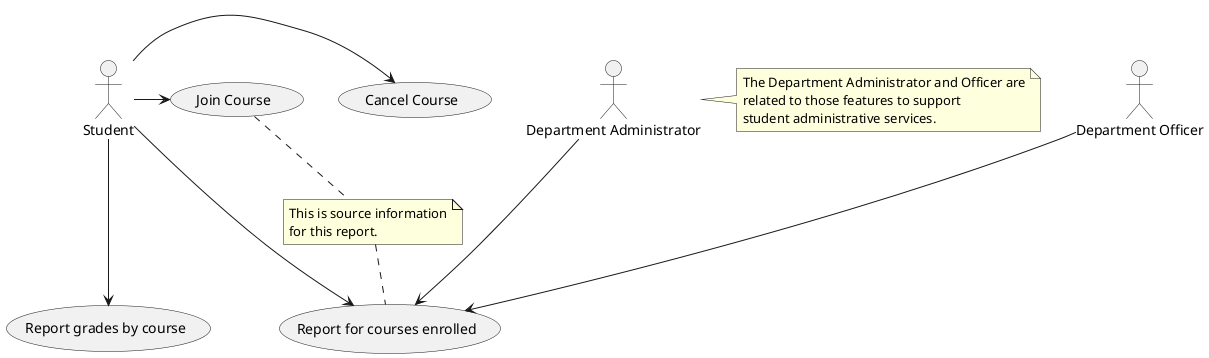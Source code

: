 @startuml
'https://plantuml.com/use-case-diagram

:Department Administrator: as Admin
:Department Officer: as Officer
(Report for courses enrolled) as (Report enrolled)

Student -> (Cancel Course)
Student -> (Join Course)

Student ---> (Report enrolled)
Admin ---> (Report enrolled)
Officer ---> (Report enrolled)
Student ---> (Report grades by course)

note right of (Admin)
The Department Administrator and Officer are
related to those features to support
student administrative services.
end note

note "This is source information\nfor this report." as Source
(Join Course) .. Source
Source .. (Report enrolled)
@enduml